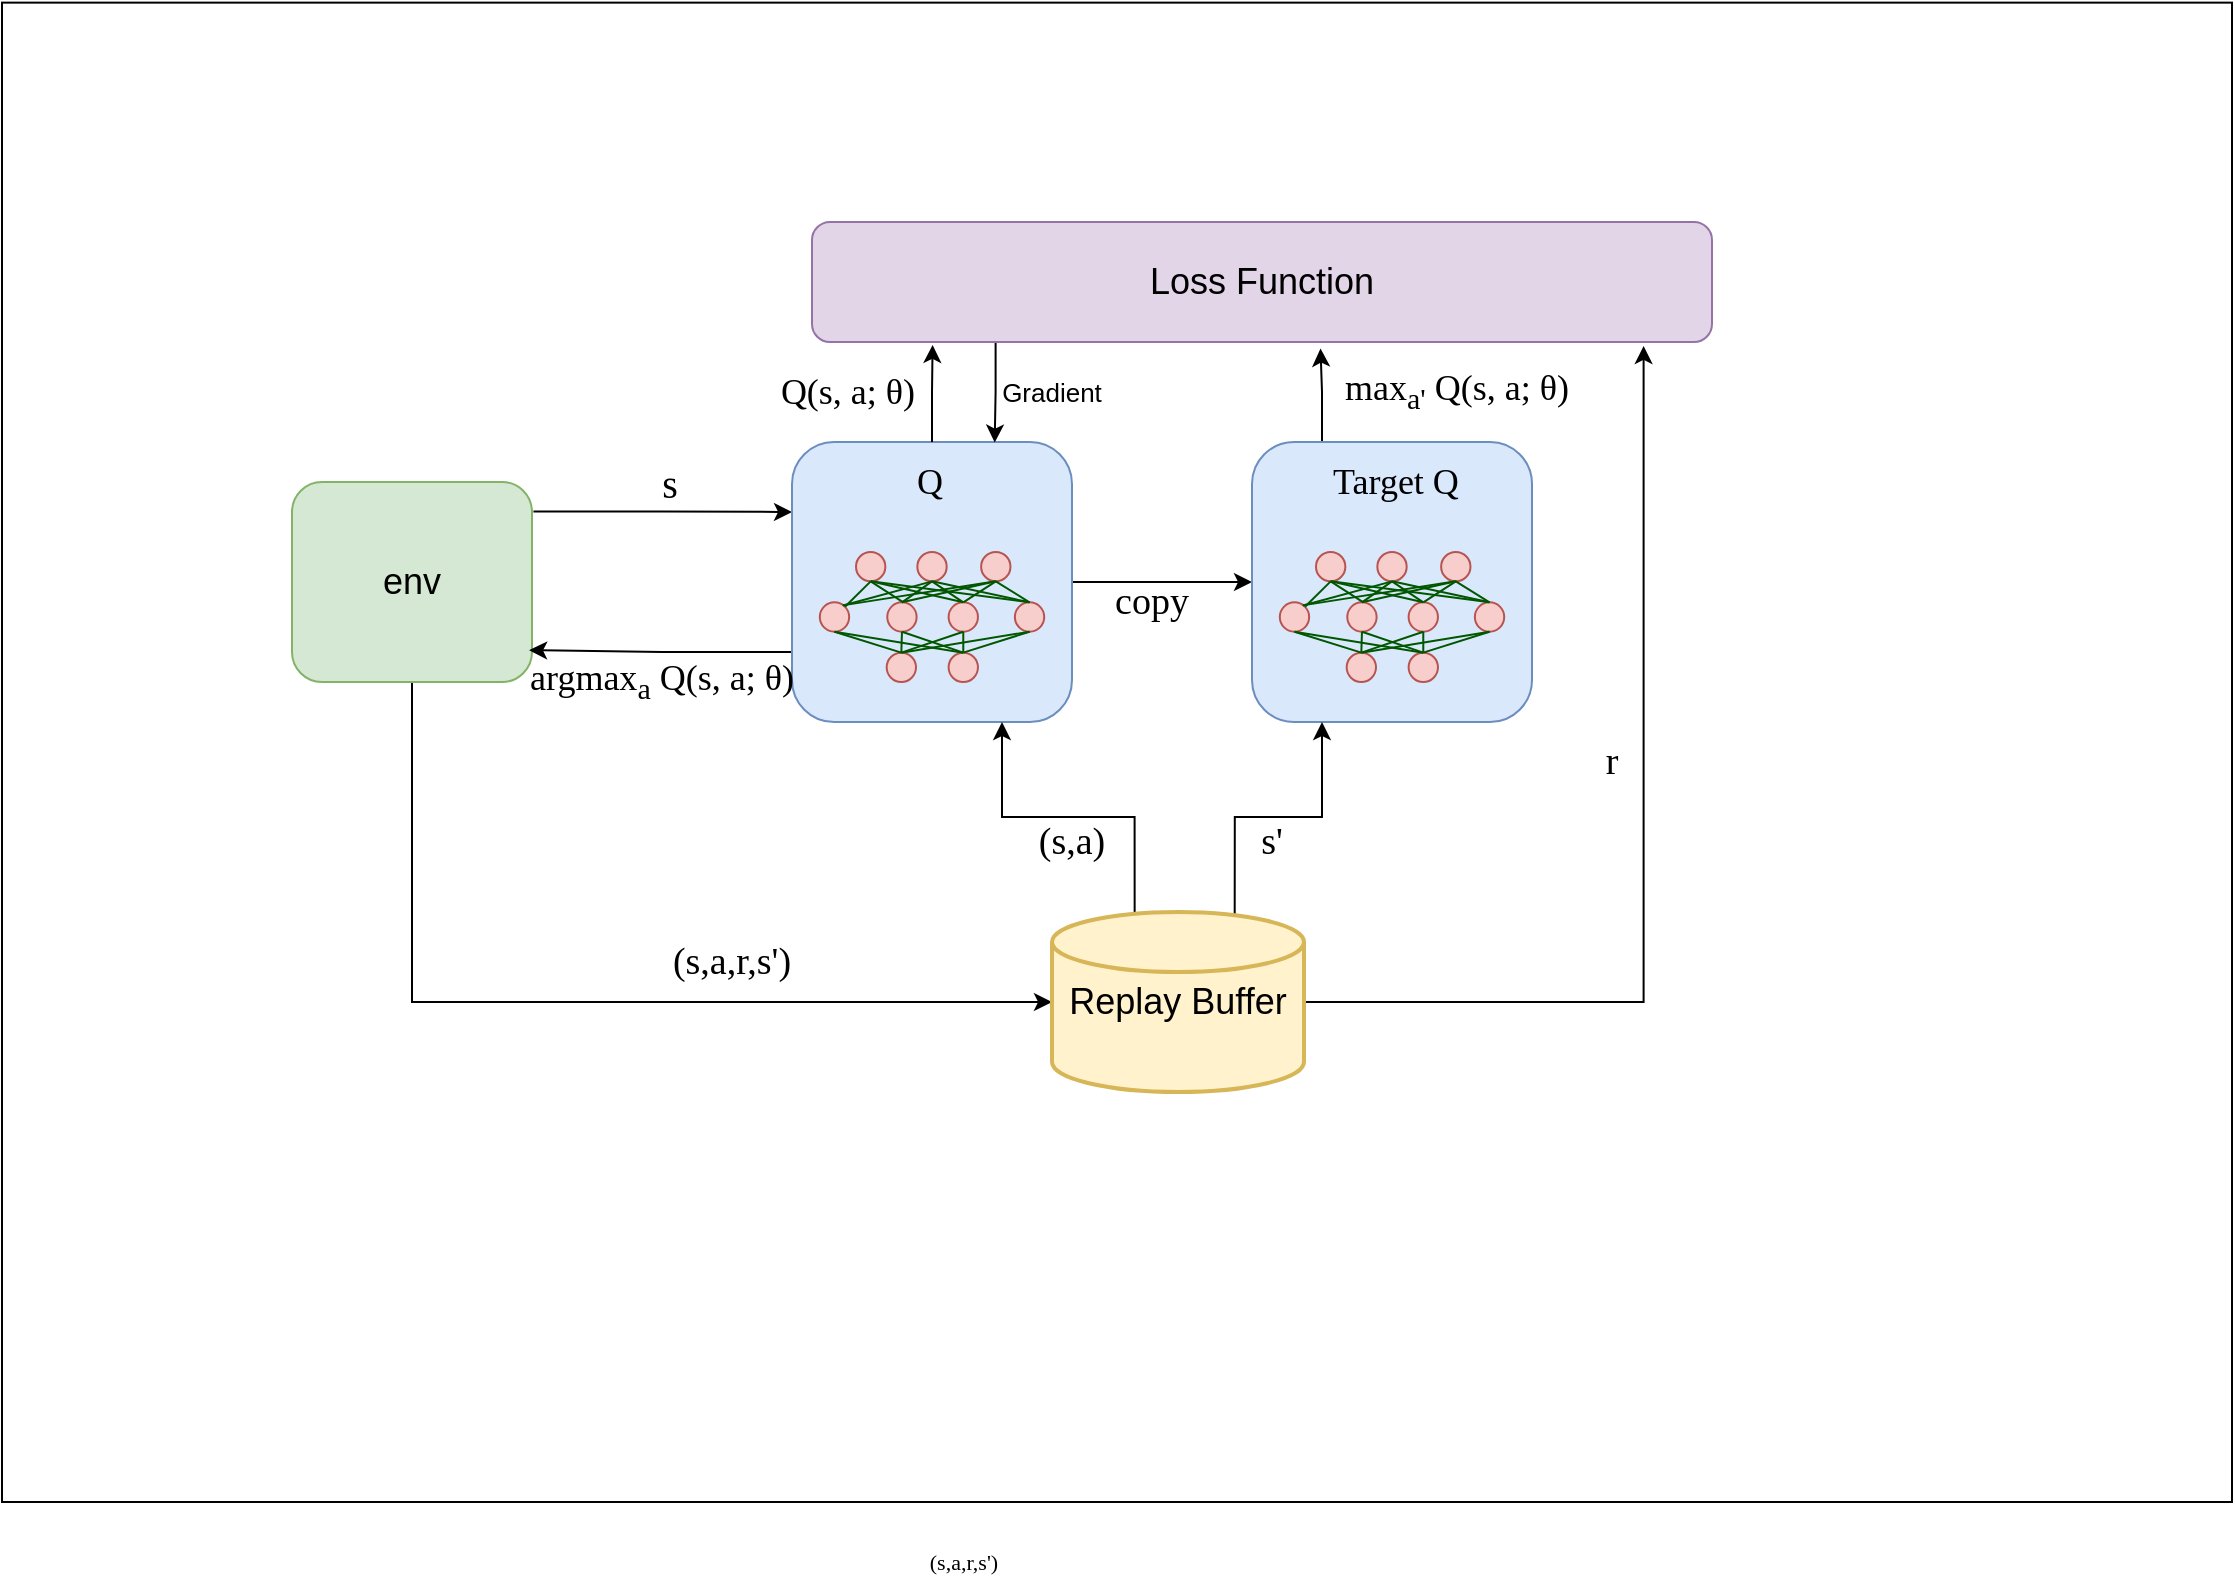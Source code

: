 <mxfile version="21.6.6" type="github">
  <diagram name="第 1 页" id="k0ht7CsUPMUArAAHNs5Z">
    <mxGraphModel dx="1816" dy="517" grid="1" gridSize="10" guides="1" tooltips="1" connect="1" arrows="1" fold="1" page="1" pageScale="1" pageWidth="827" pageHeight="1169" math="0" shadow="0">
      <root>
        <mxCell id="0" />
        <mxCell id="1" parent="0" />
        <mxCell id="zH1OFpGTS5VMXPJaPXMf-166" value="" style="rounded=0;whiteSpace=wrap;html=1;" parent="1" vertex="1">
          <mxGeometry x="-95" y="40.32" width="1115" height="749.68" as="geometry" />
        </mxCell>
        <mxCell id="zH1OFpGTS5VMXPJaPXMf-9" style="edgeStyle=orthogonalEdgeStyle;rounded=0;orthogonalLoop=1;jettySize=auto;html=1;exitX=1.006;exitY=0.147;exitDx=0;exitDy=0;entryX=0;entryY=0.25;entryDx=0;entryDy=0;exitPerimeter=0;" parent="1" source="zH1OFpGTS5VMXPJaPXMf-1" target="zH1OFpGTS5VMXPJaPXMf-3" edge="1">
          <mxGeometry relative="1" as="geometry" />
        </mxCell>
        <mxCell id="zH1OFpGTS5VMXPJaPXMf-24" style="edgeStyle=orthogonalEdgeStyle;rounded=0;orthogonalLoop=1;jettySize=auto;html=1;exitX=0.5;exitY=1;exitDx=0;exitDy=0;entryX=0;entryY=0.5;entryDx=0;entryDy=0;entryPerimeter=0;" parent="1" source="zH1OFpGTS5VMXPJaPXMf-1" target="zH1OFpGTS5VMXPJaPXMf-15" edge="1">
          <mxGeometry relative="1" as="geometry" />
        </mxCell>
        <mxCell id="zH1OFpGTS5VMXPJaPXMf-1" value="&lt;font style=&quot;font-size: 18px;&quot;&gt;env&lt;/font&gt;" style="rounded=1;whiteSpace=wrap;html=1;fillColor=#d5e8d4;strokeColor=#82b366;" parent="1" vertex="1">
          <mxGeometry x="50" y="280" width="120" height="100" as="geometry" />
        </mxCell>
        <mxCell id="zH1OFpGTS5VMXPJaPXMf-7" style="edgeStyle=orthogonalEdgeStyle;rounded=0;orthogonalLoop=1;jettySize=auto;html=1;exitX=1;exitY=0.5;exitDx=0;exitDy=0;entryX=0;entryY=0.5;entryDx=0;entryDy=0;" parent="1" source="zH1OFpGTS5VMXPJaPXMf-3" target="zH1OFpGTS5VMXPJaPXMf-4" edge="1">
          <mxGeometry relative="1" as="geometry" />
        </mxCell>
        <mxCell id="zH1OFpGTS5VMXPJaPXMf-10" style="edgeStyle=orthogonalEdgeStyle;rounded=0;orthogonalLoop=1;jettySize=auto;html=1;exitX=0;exitY=0.75;exitDx=0;exitDy=0;entryX=0.988;entryY=0.841;entryDx=0;entryDy=0;entryPerimeter=0;" parent="1" source="zH1OFpGTS5VMXPJaPXMf-3" target="zH1OFpGTS5VMXPJaPXMf-1" edge="1">
          <mxGeometry relative="1" as="geometry" />
        </mxCell>
        <mxCell id="zH1OFpGTS5VMXPJaPXMf-3" value="" style="rounded=1;whiteSpace=wrap;html=1;fillColor=#dae8fc;strokeColor=#6c8ebf;" parent="1" vertex="1">
          <mxGeometry x="300" y="260" width="140" height="140" as="geometry" />
        </mxCell>
        <mxCell id="zH1OFpGTS5VMXPJaPXMf-163" style="edgeStyle=orthogonalEdgeStyle;rounded=0;orthogonalLoop=1;jettySize=auto;html=1;exitX=0.25;exitY=0;exitDx=0;exitDy=0;entryX=0.565;entryY=1.055;entryDx=0;entryDy=0;entryPerimeter=0;" parent="1" source="zH1OFpGTS5VMXPJaPXMf-4" target="zH1OFpGTS5VMXPJaPXMf-5" edge="1">
          <mxGeometry relative="1" as="geometry" />
        </mxCell>
        <mxCell id="zH1OFpGTS5VMXPJaPXMf-4" value="" style="rounded=1;whiteSpace=wrap;html=1;fillColor=#dae8fc;strokeColor=#6c8ebf;" parent="1" vertex="1">
          <mxGeometry x="530" y="260" width="140" height="140" as="geometry" />
        </mxCell>
        <mxCell id="zH1OFpGTS5VMXPJaPXMf-160" style="edgeStyle=orthogonalEdgeStyle;rounded=0;orthogonalLoop=1;jettySize=auto;html=1;exitX=0.204;exitY=1.009;exitDx=0;exitDy=0;entryX=0.724;entryY=0.002;entryDx=0;entryDy=0;entryPerimeter=0;exitPerimeter=0;" parent="1" source="zH1OFpGTS5VMXPJaPXMf-5" target="zH1OFpGTS5VMXPJaPXMf-3" edge="1">
          <mxGeometry relative="1" as="geometry">
            <mxPoint x="410.59" y="210" as="sourcePoint" />
            <mxPoint x="411.43" y="261.96" as="targetPoint" />
          </mxGeometry>
        </mxCell>
        <mxCell id="zH1OFpGTS5VMXPJaPXMf-5" value="&lt;font style=&quot;font-size: 18px;&quot;&gt;Loss Function&lt;/font&gt;" style="rounded=1;whiteSpace=wrap;html=1;fillColor=#e1d5e7;strokeColor=#9673a6;" parent="1" vertex="1">
          <mxGeometry x="310" y="150" width="450" height="60" as="geometry" />
        </mxCell>
        <mxCell id="zH1OFpGTS5VMXPJaPXMf-11" value="&lt;font style=&quot;font-size: 18px;&quot; face=&quot;Times New Roman&quot;&gt;&lt;font style=&quot;font-size: 18px;&quot;&gt;argmax&lt;sub&gt;a&lt;/sub&gt;&amp;nbsp;&lt;/font&gt;Q(s, a; θ)&lt;/font&gt;" style="text;html=1;strokeColor=none;fillColor=none;align=center;verticalAlign=middle;whiteSpace=wrap;rounded=0;" parent="1" vertex="1">
          <mxGeometry x="160" y="365.32" width="150" height="30" as="geometry" />
        </mxCell>
        <mxCell id="zH1OFpGTS5VMXPJaPXMf-12" value="&lt;font style=&quot;font-size: 20px;&quot; face=&quot;Times New Roman&quot;&gt;s&lt;/font&gt;" style="text;html=1;strokeColor=none;fillColor=none;align=center;verticalAlign=middle;whiteSpace=wrap;rounded=0;" parent="1" vertex="1">
          <mxGeometry x="198.9" y="270" width="80" height="20" as="geometry" />
        </mxCell>
        <mxCell id="zH1OFpGTS5VMXPJaPXMf-14" value="&lt;font style=&quot;font-size: 19px;&quot; face=&quot;Times New Roman&quot;&gt;copy&lt;/font&gt;" style="text;html=1;strokeColor=none;fillColor=none;align=center;verticalAlign=middle;whiteSpace=wrap;rounded=0;" parent="1" vertex="1">
          <mxGeometry x="440" y="329.68" width="80" height="20" as="geometry" />
        </mxCell>
        <mxCell id="zH1OFpGTS5VMXPJaPXMf-16" style="edgeStyle=orthogonalEdgeStyle;rounded=0;orthogonalLoop=1;jettySize=auto;html=1;exitX=0.725;exitY=0.011;exitDx=0;exitDy=0;exitPerimeter=0;entryX=0.25;entryY=1;entryDx=0;entryDy=0;" parent="1" source="zH1OFpGTS5VMXPJaPXMf-15" target="zH1OFpGTS5VMXPJaPXMf-4" edge="1">
          <mxGeometry relative="1" as="geometry" />
        </mxCell>
        <mxCell id="zH1OFpGTS5VMXPJaPXMf-17" style="edgeStyle=orthogonalEdgeStyle;rounded=0;orthogonalLoop=1;jettySize=auto;html=1;entryX=0.75;entryY=1;entryDx=0;entryDy=0;exitX=0.328;exitY=0.004;exitDx=0;exitDy=0;exitPerimeter=0;" parent="1" source="zH1OFpGTS5VMXPJaPXMf-15" target="zH1OFpGTS5VMXPJaPXMf-3" edge="1">
          <mxGeometry relative="1" as="geometry" />
        </mxCell>
        <mxCell id="zH1OFpGTS5VMXPJaPXMf-26" style="edgeStyle=orthogonalEdgeStyle;rounded=0;orthogonalLoop=1;jettySize=auto;html=1;exitX=1;exitY=0.5;exitDx=0;exitDy=0;exitPerimeter=0;entryX=0.924;entryY=1.033;entryDx=0;entryDy=0;entryPerimeter=0;" parent="1" source="zH1OFpGTS5VMXPJaPXMf-15" target="zH1OFpGTS5VMXPJaPXMf-5" edge="1">
          <mxGeometry relative="1" as="geometry" />
        </mxCell>
        <mxCell id="zH1OFpGTS5VMXPJaPXMf-15" value="&lt;font style=&quot;font-size: 18px;&quot;&gt;Replay Buffer&lt;/font&gt;" style="strokeWidth=2;html=1;shape=mxgraph.flowchart.database;whiteSpace=wrap;fillColor=#fff2cc;strokeColor=#d6b656;" parent="1" vertex="1">
          <mxGeometry x="430" y="495" width="126" height="90" as="geometry" />
        </mxCell>
        <mxCell id="zH1OFpGTS5VMXPJaPXMf-18" value="&lt;font style=&quot;font-size: 19px;&quot; face=&quot;Times New Roman&quot;&gt;s&#39;&lt;/font&gt;" style="text;html=1;strokeColor=none;fillColor=none;align=center;verticalAlign=middle;whiteSpace=wrap;rounded=0;" parent="1" vertex="1">
          <mxGeometry x="500" y="450" width="80" height="20" as="geometry" />
        </mxCell>
        <mxCell id="zH1OFpGTS5VMXPJaPXMf-19" value="&lt;font style=&quot;font-size: 19px;&quot; face=&quot;Times New Roman&quot;&gt;(s,a)&lt;/font&gt;" style="text;html=1;strokeColor=none;fillColor=none;align=center;verticalAlign=middle;whiteSpace=wrap;rounded=0;" parent="1" vertex="1">
          <mxGeometry x="400" y="450" width="80" height="20" as="geometry" />
        </mxCell>
        <mxCell id="zH1OFpGTS5VMXPJaPXMf-25" value="&lt;font style=&quot;font-size: 19px;&quot; face=&quot;Times New Roman&quot;&gt;(s,a,r,s&#39;)&lt;/font&gt;" style="text;html=1;strokeColor=none;fillColor=none;align=center;verticalAlign=middle;whiteSpace=wrap;rounded=0;" parent="1" vertex="1">
          <mxGeometry x="230" y="510" width="80" height="20" as="geometry" />
        </mxCell>
        <mxCell id="zH1OFpGTS5VMXPJaPXMf-27" value="&lt;font style=&quot;font-size: 19px;&quot; face=&quot;Times New Roman&quot;&gt;r&lt;/font&gt;" style="text;html=1;strokeColor=none;fillColor=none;align=center;verticalAlign=middle;whiteSpace=wrap;rounded=0;" parent="1" vertex="1">
          <mxGeometry x="670" y="410" width="80" height="20" as="geometry" />
        </mxCell>
        <mxCell id="zH1OFpGTS5VMXPJaPXMf-99" value="" style="ellipse;whiteSpace=wrap;html=1;aspect=fixed;fillColor=#f8cecc;strokeColor=#b85450;fixDash=1;container=0;" parent="1" vertex="1">
          <mxGeometry x="331.995" y="315" width="14.677" height="14.677" as="geometry" />
        </mxCell>
        <mxCell id="zH1OFpGTS5VMXPJaPXMf-100" value="" style="ellipse;whiteSpace=wrap;html=1;aspect=fixed;fillColor=#f8cecc;strokeColor=#b85450;fixDash=1;container=0;" parent="1" vertex="1">
          <mxGeometry x="362.665" y="315" width="14.677" height="14.677" as="geometry" />
        </mxCell>
        <mxCell id="zH1OFpGTS5VMXPJaPXMf-101" value="" style="ellipse;whiteSpace=wrap;html=1;aspect=fixed;fillColor=#f8cecc;strokeColor=#b85450;fixDash=1;container=0;" parent="1" vertex="1">
          <mxGeometry x="394.562" y="315" width="14.677" height="14.677" as="geometry" />
        </mxCell>
        <mxCell id="zH1OFpGTS5VMXPJaPXMf-102" value="" style="ellipse;whiteSpace=wrap;html=1;aspect=fixed;fillColor=#f8cecc;strokeColor=#b85450;fixDash=1;container=0;" parent="1" vertex="1">
          <mxGeometry x="313.9" y="340.161" width="14.677" height="14.677" as="geometry" />
        </mxCell>
        <mxCell id="zH1OFpGTS5VMXPJaPXMf-103" value="" style="ellipse;whiteSpace=wrap;html=1;aspect=fixed;fillColor=#f8cecc;strokeColor=#b85450;fixDash=1;container=0;" parent="1" vertex="1">
          <mxGeometry x="347.637" y="340.161" width="14.677" height="14.677" as="geometry" />
        </mxCell>
        <mxCell id="zH1OFpGTS5VMXPJaPXMf-104" value="" style="ellipse;whiteSpace=wrap;html=1;aspect=fixed;fillColor=#f8cecc;strokeColor=#b85450;fixDash=1;container=0;" parent="1" vertex="1">
          <mxGeometry x="378.307" y="340.161" width="14.677" height="14.677" as="geometry" />
        </mxCell>
        <mxCell id="zH1OFpGTS5VMXPJaPXMf-105" value="" style="ellipse;whiteSpace=wrap;html=1;aspect=fixed;fillColor=#f8cecc;strokeColor=#b85450;fixDash=1;container=0;" parent="1" vertex="1">
          <mxGeometry x="411.431" y="340.161" width="14.677" height="14.677" as="geometry" />
        </mxCell>
        <mxCell id="zH1OFpGTS5VMXPJaPXMf-106" value="" style="ellipse;whiteSpace=wrap;html=1;aspect=fixed;fillColor=#f8cecc;strokeColor=#b85450;fixDash=1;container=0;" parent="1" vertex="1">
          <mxGeometry x="347.33" y="365.323" width="14.677" height="14.677" as="geometry" />
        </mxCell>
        <mxCell id="zH1OFpGTS5VMXPJaPXMf-107" value="" style="ellipse;whiteSpace=wrap;html=1;aspect=fixed;fillColor=#f8cecc;strokeColor=#b85450;fixDash=1;container=0;" parent="1" vertex="1">
          <mxGeometry x="378.307" y="365.323" width="14.677" height="14.677" as="geometry" />
        </mxCell>
        <mxCell id="zH1OFpGTS5VMXPJaPXMf-108" style="rounded=1;orthogonalLoop=1;jettySize=auto;html=1;exitX=0.5;exitY=1;exitDx=0;exitDy=0;strokeColor=#005700;endArrow=none;endFill=0;fillColor=#008a00;fixDash=1;entryX=0.5;entryY=0;entryDx=0;entryDy=0;" parent="1" source="zH1OFpGTS5VMXPJaPXMf-100" target="zH1OFpGTS5VMXPJaPXMf-103" edge="1">
          <mxGeometry relative="1" as="geometry">
            <mxPoint x="371.56" y="328.419" as="sourcePoint" />
            <mxPoint x="359.598" y="340.161" as="targetPoint" />
          </mxGeometry>
        </mxCell>
        <mxCell id="zH1OFpGTS5VMXPJaPXMf-109" style="rounded=1;orthogonalLoop=1;jettySize=auto;html=1;exitX=0.5;exitY=1;exitDx=0;exitDy=0;strokeColor=#005700;endArrow=none;endFill=0;fillColor=#008a00;fixDash=1;entryX=0.5;entryY=0;entryDx=0;entryDy=0;" parent="1" source="zH1OFpGTS5VMXPJaPXMf-101" target="zH1OFpGTS5VMXPJaPXMf-104" edge="1">
          <mxGeometry relative="1" as="geometry">
            <mxPoint x="402.537" y="328.419" as="sourcePoint" />
            <mxPoint x="390.575" y="340.161" as="targetPoint" />
          </mxGeometry>
        </mxCell>
        <mxCell id="zH1OFpGTS5VMXPJaPXMf-110" style="rounded=1;orthogonalLoop=1;jettySize=auto;html=1;exitX=0.5;exitY=1;exitDx=0;exitDy=0;strokeColor=#005700;endArrow=none;endFill=0;fillColor=#008a00;entryX=0.548;entryY=0.002;entryDx=0;entryDy=0;entryPerimeter=0;fixDash=1;" parent="1" source="zH1OFpGTS5VMXPJaPXMf-99" target="zH1OFpGTS5VMXPJaPXMf-103" edge="1">
          <mxGeometry relative="1" as="geometry">
            <mxPoint x="345.797" y="331.774" as="sourcePoint" />
            <mxPoint x="333.836" y="343.516" as="targetPoint" />
          </mxGeometry>
        </mxCell>
        <mxCell id="zH1OFpGTS5VMXPJaPXMf-111" style="rounded=1;orthogonalLoop=1;jettySize=auto;html=1;strokeColor=#005700;endArrow=none;endFill=0;fillColor=#008a00;entryX=0.5;entryY=0;entryDx=0;entryDy=0;fixDash=1;exitX=0.5;exitY=1;exitDx=0;exitDy=0;" parent="1" source="zH1OFpGTS5VMXPJaPXMf-100" target="zH1OFpGTS5VMXPJaPXMf-104" edge="1">
          <mxGeometry relative="1" as="geometry">
            <mxPoint x="372.9" y="330" as="sourcePoint" />
            <mxPoint x="390.269" y="340.161" as="targetPoint" />
          </mxGeometry>
        </mxCell>
        <mxCell id="zH1OFpGTS5VMXPJaPXMf-112" style="rounded=1;orthogonalLoop=1;jettySize=auto;html=1;strokeColor=#005700;endArrow=none;endFill=0;fillColor=#008a00;entryX=0.5;entryY=0;entryDx=0;entryDy=0;fixDash=1;exitX=0.5;exitY=1;exitDx=0;exitDy=0;" parent="1" source="zH1OFpGTS5VMXPJaPXMf-101" target="zH1OFpGTS5VMXPJaPXMf-105" edge="1">
          <mxGeometry relative="1" as="geometry">
            <mxPoint x="405.604" y="329.677" as="sourcePoint" />
            <mxPoint x="420.939" y="340.161" as="targetPoint" />
          </mxGeometry>
        </mxCell>
        <mxCell id="zH1OFpGTS5VMXPJaPXMf-113" style="rounded=1;orthogonalLoop=1;jettySize=auto;html=1;exitX=0.5;exitY=1;exitDx=0;exitDy=0;strokeColor=#005700;endArrow=none;endFill=0;fillColor=#008a00;entryX=0.5;entryY=0;entryDx=0;entryDy=0;fixDash=1;" parent="1" source="zH1OFpGTS5VMXPJaPXMf-99" target="zH1OFpGTS5VMXPJaPXMf-104" edge="1">
          <mxGeometry relative="1" as="geometry">
            <mxPoint x="343.037" y="329.677" as="sourcePoint" />
            <mxPoint x="359.598" y="340.161" as="targetPoint" />
          </mxGeometry>
        </mxCell>
        <mxCell id="zH1OFpGTS5VMXPJaPXMf-114" style="rounded=1;orthogonalLoop=1;jettySize=auto;html=1;strokeColor=#005700;endArrow=none;endFill=0;fillColor=#008a00;entryX=0.5;entryY=0;entryDx=0;entryDy=0;exitX=0.5;exitY=1;exitDx=0;exitDy=0;fixDash=1;" parent="1" source="zH1OFpGTS5VMXPJaPXMf-99" target="zH1OFpGTS5VMXPJaPXMf-105" edge="1">
          <mxGeometry relative="1" as="geometry">
            <mxPoint x="344.263" y="329.677" as="sourcePoint" />
            <mxPoint x="365.426" y="344.355" as="targetPoint" />
          </mxGeometry>
        </mxCell>
        <mxCell id="zH1OFpGTS5VMXPJaPXMf-115" style="rounded=1;orthogonalLoop=1;jettySize=auto;html=1;strokeColor=#005700;endArrow=none;endFill=0;fillColor=#008a00;entryX=0.788;entryY=0.107;entryDx=0;entryDy=0;entryPerimeter=0;exitX=0.5;exitY=1;exitDx=0;exitDy=0;fixDash=1;" parent="1" source="zH1OFpGTS5VMXPJaPXMf-100" target="zH1OFpGTS5VMXPJaPXMf-102" edge="1">
          <mxGeometry relative="1" as="geometry">
            <mxPoint x="374.934" y="329.677" as="sourcePoint" />
            <mxPoint x="362.665" y="342.258" as="targetPoint" />
          </mxGeometry>
        </mxCell>
        <mxCell id="zH1OFpGTS5VMXPJaPXMf-116" style="rounded=1;orthogonalLoop=1;jettySize=auto;html=1;exitX=0.5;exitY=1;exitDx=0;exitDy=0;strokeColor=#005700;endArrow=none;endFill=0;fillColor=#008a00;fixDash=1;" parent="1" source="zH1OFpGTS5VMXPJaPXMf-99" target="zH1OFpGTS5VMXPJaPXMf-102" edge="1">
          <mxGeometry relative="1" as="geometry" />
        </mxCell>
        <mxCell id="zH1OFpGTS5VMXPJaPXMf-117" style="rounded=1;orthogonalLoop=1;jettySize=auto;html=1;exitX=0.5;exitY=1;exitDx=0;exitDy=0;strokeColor=#005700;endArrow=none;endFill=0;fillColor=#008a00;entryX=0.78;entryY=0.104;entryDx=0;entryDy=0;entryPerimeter=0;fixDash=1;" parent="1" source="zH1OFpGTS5VMXPJaPXMf-101" target="zH1OFpGTS5VMXPJaPXMf-102" edge="1">
          <mxGeometry relative="1" as="geometry">
            <mxPoint x="379.534" y="333.871" as="sourcePoint" />
            <mxPoint x="365.732" y="344.355" as="targetPoint" />
          </mxGeometry>
        </mxCell>
        <mxCell id="zH1OFpGTS5VMXPJaPXMf-118" style="rounded=1;orthogonalLoop=1;jettySize=auto;html=1;strokeColor=#005700;endArrow=none;endFill=0;fillColor=#008a00;fixDash=1;entryX=0.5;entryY=0;entryDx=0;entryDy=0;exitX=0.5;exitY=1;exitDx=0;exitDy=0;" parent="1" source="zH1OFpGTS5VMXPJaPXMf-101" target="zH1OFpGTS5VMXPJaPXMf-103" edge="1">
          <mxGeometry relative="1" as="geometry">
            <mxPoint x="405.604" y="329.677" as="sourcePoint" />
            <mxPoint x="359.598" y="340.161" as="targetPoint" />
          </mxGeometry>
        </mxCell>
        <mxCell id="zH1OFpGTS5VMXPJaPXMf-119" style="rounded=1;orthogonalLoop=1;jettySize=auto;html=1;strokeColor=#005700;endArrow=none;endFill=0;fillColor=#008a00;entryX=0.5;entryY=0;entryDx=0;entryDy=0;exitX=0.5;exitY=1;exitDx=0;exitDy=0;fixDash=1;" parent="1" source="zH1OFpGTS5VMXPJaPXMf-100" target="zH1OFpGTS5VMXPJaPXMf-105" edge="1">
          <mxGeometry relative="1" as="geometry">
            <mxPoint x="371.866" y="329.677" as="sourcePoint" />
            <mxPoint x="402.537" y="342.258" as="targetPoint" />
          </mxGeometry>
        </mxCell>
        <mxCell id="zH1OFpGTS5VMXPJaPXMf-120" style="rounded=1;orthogonalLoop=1;jettySize=auto;html=1;strokeColor=#005700;endArrow=none;endFill=0;fillColor=#008a00;entryX=0.5;entryY=0;entryDx=0;entryDy=0;fixDash=1;exitX=0.5;exitY=1;exitDx=0;exitDy=0;" parent="1" source="zH1OFpGTS5VMXPJaPXMf-102" target="zH1OFpGTS5VMXPJaPXMf-106" edge="1">
          <mxGeometry relative="1" as="geometry">
            <mxPoint x="325.861" y="354.839" as="sourcePoint" />
            <mxPoint x="341.196" y="365.323" as="targetPoint" />
          </mxGeometry>
        </mxCell>
        <mxCell id="zH1OFpGTS5VMXPJaPXMf-121" style="rounded=1;orthogonalLoop=1;jettySize=auto;html=1;strokeColor=#005700;endArrow=none;endFill=0;fillColor=#008a00;entryX=0.5;entryY=0;entryDx=0;entryDy=0;exitX=0.5;exitY=1;exitDx=0;exitDy=0;fixDash=1;" parent="1" source="zH1OFpGTS5VMXPJaPXMf-103" target="zH1OFpGTS5VMXPJaPXMf-106" edge="1">
          <mxGeometry relative="1" as="geometry">
            <mxPoint x="328.928" y="356.935" as="sourcePoint" />
            <mxPoint x="361.132" y="367.419" as="targetPoint" />
          </mxGeometry>
        </mxCell>
        <mxCell id="zH1OFpGTS5VMXPJaPXMf-122" style="rounded=1;orthogonalLoop=1;jettySize=auto;html=1;strokeColor=#005700;endArrow=none;endFill=0;fillColor=#008a00;entryX=0.5;entryY=0;entryDx=0;entryDy=0;exitX=0.5;exitY=1;exitDx=0;exitDy=0;fixDash=1;" parent="1" source="zH1OFpGTS5VMXPJaPXMf-104" target="zH1OFpGTS5VMXPJaPXMf-106" edge="1">
          <mxGeometry relative="1" as="geometry">
            <mxPoint x="361.439" y="356.935" as="sourcePoint" />
            <mxPoint x="361.132" y="367.419" as="targetPoint" />
          </mxGeometry>
        </mxCell>
        <mxCell id="zH1OFpGTS5VMXPJaPXMf-123" style="rounded=1;orthogonalLoop=1;jettySize=auto;html=1;strokeColor=#005700;endArrow=none;endFill=0;fillColor=#008a00;entryX=0.5;entryY=0;entryDx=0;entryDy=0;exitX=0.5;exitY=1;exitDx=0;exitDy=0;fixDash=1;" parent="1" source="zH1OFpGTS5VMXPJaPXMf-105" target="zH1OFpGTS5VMXPJaPXMf-106" edge="1">
          <mxGeometry relative="1" as="geometry">
            <mxPoint x="364.506" y="359.032" as="sourcePoint" />
            <mxPoint x="364.199" y="369.516" as="targetPoint" />
          </mxGeometry>
        </mxCell>
        <mxCell id="zH1OFpGTS5VMXPJaPXMf-124" style="rounded=1;orthogonalLoop=1;jettySize=auto;html=1;strokeColor=#005700;endArrow=none;endFill=0;fillColor=#008a00;entryX=0.5;entryY=0;entryDx=0;entryDy=0;fixDash=1;exitX=0.5;exitY=1;exitDx=0;exitDy=0;" parent="1" source="zH1OFpGTS5VMXPJaPXMf-102" target="zH1OFpGTS5VMXPJaPXMf-107" edge="1">
          <mxGeometry relative="1" as="geometry">
            <mxPoint x="325.861" y="354.839" as="sourcePoint" />
            <mxPoint x="367.266" y="371.613" as="targetPoint" />
          </mxGeometry>
        </mxCell>
        <mxCell id="zH1OFpGTS5VMXPJaPXMf-125" style="rounded=1;orthogonalLoop=1;jettySize=auto;html=1;strokeColor=#005700;endArrow=none;endFill=0;fillColor=#008a00;entryX=0.5;entryY=0;entryDx=0;entryDy=0;exitX=0.5;exitY=1;exitDx=0;exitDy=0;fixDash=1;" parent="1" source="zH1OFpGTS5VMXPJaPXMf-103" target="zH1OFpGTS5VMXPJaPXMf-107" edge="1">
          <mxGeometry relative="1" as="geometry">
            <mxPoint x="370.64" y="363.226" as="sourcePoint" />
            <mxPoint x="370.333" y="373.71" as="targetPoint" />
          </mxGeometry>
        </mxCell>
        <mxCell id="zH1OFpGTS5VMXPJaPXMf-126" style="rounded=1;orthogonalLoop=1;jettySize=auto;html=1;strokeColor=#005700;endArrow=none;endFill=0;fillColor=#008a00;entryX=0.5;entryY=0;entryDx=0;entryDy=0;exitX=0.5;exitY=1;exitDx=0;exitDy=0;fixDash=1;" parent="1" source="zH1OFpGTS5VMXPJaPXMf-104" target="zH1OFpGTS5VMXPJaPXMf-107" edge="1">
          <mxGeometry relative="1" as="geometry">
            <mxPoint x="373.707" y="365.323" as="sourcePoint" />
            <mxPoint x="373.4" y="375.806" as="targetPoint" />
          </mxGeometry>
        </mxCell>
        <mxCell id="zH1OFpGTS5VMXPJaPXMf-127" style="rounded=1;orthogonalLoop=1;jettySize=auto;html=1;strokeColor=#005700;endArrow=none;endFill=0;fillColor=#008a00;entryX=0.5;entryY=0;entryDx=0;entryDy=0;fixDash=1;exitX=0.5;exitY=1;exitDx=0;exitDy=0;" parent="1" source="zH1OFpGTS5VMXPJaPXMf-105" target="zH1OFpGTS5VMXPJaPXMf-107" edge="1">
          <mxGeometry relative="1" as="geometry">
            <mxPoint x="422.9" y="355" as="sourcePoint" />
            <mxPoint x="376.467" y="377.903" as="targetPoint" />
          </mxGeometry>
        </mxCell>
        <mxCell id="zH1OFpGTS5VMXPJaPXMf-128" value="" style="ellipse;whiteSpace=wrap;html=1;aspect=fixed;fillColor=#f8cecc;strokeColor=#b85450;fixDash=1;container=0;" parent="1" vertex="1">
          <mxGeometry x="561.995" y="315" width="14.677" height="14.677" as="geometry" />
        </mxCell>
        <mxCell id="zH1OFpGTS5VMXPJaPXMf-129" value="" style="ellipse;whiteSpace=wrap;html=1;aspect=fixed;fillColor=#f8cecc;strokeColor=#b85450;fixDash=1;container=0;" parent="1" vertex="1">
          <mxGeometry x="592.665" y="315" width="14.677" height="14.677" as="geometry" />
        </mxCell>
        <mxCell id="zH1OFpGTS5VMXPJaPXMf-130" value="" style="ellipse;whiteSpace=wrap;html=1;aspect=fixed;fillColor=#f8cecc;strokeColor=#b85450;fixDash=1;container=0;" parent="1" vertex="1">
          <mxGeometry x="624.562" y="315" width="14.677" height="14.677" as="geometry" />
        </mxCell>
        <mxCell id="zH1OFpGTS5VMXPJaPXMf-131" value="" style="ellipse;whiteSpace=wrap;html=1;aspect=fixed;fillColor=#f8cecc;strokeColor=#b85450;fixDash=1;container=0;" parent="1" vertex="1">
          <mxGeometry x="543.9" y="340.161" width="14.677" height="14.677" as="geometry" />
        </mxCell>
        <mxCell id="zH1OFpGTS5VMXPJaPXMf-132" value="" style="ellipse;whiteSpace=wrap;html=1;aspect=fixed;fillColor=#f8cecc;strokeColor=#b85450;fixDash=1;container=0;" parent="1" vertex="1">
          <mxGeometry x="577.637" y="340.161" width="14.677" height="14.677" as="geometry" />
        </mxCell>
        <mxCell id="zH1OFpGTS5VMXPJaPXMf-133" value="" style="ellipse;whiteSpace=wrap;html=1;aspect=fixed;fillColor=#f8cecc;strokeColor=#b85450;fixDash=1;container=0;" parent="1" vertex="1">
          <mxGeometry x="608.307" y="340.161" width="14.677" height="14.677" as="geometry" />
        </mxCell>
        <mxCell id="zH1OFpGTS5VMXPJaPXMf-134" value="" style="ellipse;whiteSpace=wrap;html=1;aspect=fixed;fillColor=#f8cecc;strokeColor=#b85450;fixDash=1;container=0;" parent="1" vertex="1">
          <mxGeometry x="641.431" y="340.161" width="14.677" height="14.677" as="geometry" />
        </mxCell>
        <mxCell id="zH1OFpGTS5VMXPJaPXMf-135" value="" style="ellipse;whiteSpace=wrap;html=1;aspect=fixed;fillColor=#f8cecc;strokeColor=#b85450;fixDash=1;container=0;" parent="1" vertex="1">
          <mxGeometry x="577.33" y="365.323" width="14.677" height="14.677" as="geometry" />
        </mxCell>
        <mxCell id="zH1OFpGTS5VMXPJaPXMf-136" value="" style="ellipse;whiteSpace=wrap;html=1;aspect=fixed;fillColor=#f8cecc;strokeColor=#b85450;fixDash=1;container=0;" parent="1" vertex="1">
          <mxGeometry x="608.307" y="365.323" width="14.677" height="14.677" as="geometry" />
        </mxCell>
        <mxCell id="zH1OFpGTS5VMXPJaPXMf-137" style="rounded=1;orthogonalLoop=1;jettySize=auto;html=1;exitX=0.5;exitY=1;exitDx=0;exitDy=0;strokeColor=#005700;endArrow=none;endFill=0;fillColor=#008a00;fixDash=1;entryX=0.5;entryY=0;entryDx=0;entryDy=0;" parent="1" source="zH1OFpGTS5VMXPJaPXMf-129" target="zH1OFpGTS5VMXPJaPXMf-132" edge="1">
          <mxGeometry relative="1" as="geometry">
            <mxPoint x="601.56" y="328.419" as="sourcePoint" />
            <mxPoint x="589.598" y="340.161" as="targetPoint" />
          </mxGeometry>
        </mxCell>
        <mxCell id="zH1OFpGTS5VMXPJaPXMf-138" style="rounded=1;orthogonalLoop=1;jettySize=auto;html=1;exitX=0.5;exitY=1;exitDx=0;exitDy=0;strokeColor=#005700;endArrow=none;endFill=0;fillColor=#008a00;fixDash=1;entryX=0.5;entryY=0;entryDx=0;entryDy=0;" parent="1" source="zH1OFpGTS5VMXPJaPXMf-130" target="zH1OFpGTS5VMXPJaPXMf-133" edge="1">
          <mxGeometry relative="1" as="geometry">
            <mxPoint x="632.537" y="328.419" as="sourcePoint" />
            <mxPoint x="620.575" y="340.161" as="targetPoint" />
          </mxGeometry>
        </mxCell>
        <mxCell id="zH1OFpGTS5VMXPJaPXMf-139" style="rounded=1;orthogonalLoop=1;jettySize=auto;html=1;exitX=0.5;exitY=1;exitDx=0;exitDy=0;strokeColor=#005700;endArrow=none;endFill=0;fillColor=#008a00;entryX=0.548;entryY=0.002;entryDx=0;entryDy=0;entryPerimeter=0;fixDash=1;" parent="1" source="zH1OFpGTS5VMXPJaPXMf-128" target="zH1OFpGTS5VMXPJaPXMf-132" edge="1">
          <mxGeometry relative="1" as="geometry">
            <mxPoint x="575.797" y="331.774" as="sourcePoint" />
            <mxPoint x="563.836" y="343.516" as="targetPoint" />
          </mxGeometry>
        </mxCell>
        <mxCell id="zH1OFpGTS5VMXPJaPXMf-140" style="rounded=1;orthogonalLoop=1;jettySize=auto;html=1;strokeColor=#005700;endArrow=none;endFill=0;fillColor=#008a00;entryX=0.5;entryY=0;entryDx=0;entryDy=0;fixDash=1;exitX=0.5;exitY=1;exitDx=0;exitDy=0;" parent="1" source="zH1OFpGTS5VMXPJaPXMf-129" target="zH1OFpGTS5VMXPJaPXMf-133" edge="1">
          <mxGeometry relative="1" as="geometry">
            <mxPoint x="602.9" y="330" as="sourcePoint" />
            <mxPoint x="620.269" y="340.161" as="targetPoint" />
          </mxGeometry>
        </mxCell>
        <mxCell id="zH1OFpGTS5VMXPJaPXMf-141" style="rounded=1;orthogonalLoop=1;jettySize=auto;html=1;strokeColor=#005700;endArrow=none;endFill=0;fillColor=#008a00;entryX=0.5;entryY=0;entryDx=0;entryDy=0;fixDash=1;exitX=0.5;exitY=1;exitDx=0;exitDy=0;" parent="1" source="zH1OFpGTS5VMXPJaPXMf-130" target="zH1OFpGTS5VMXPJaPXMf-134" edge="1">
          <mxGeometry relative="1" as="geometry">
            <mxPoint x="635.604" y="329.677" as="sourcePoint" />
            <mxPoint x="650.939" y="340.161" as="targetPoint" />
          </mxGeometry>
        </mxCell>
        <mxCell id="zH1OFpGTS5VMXPJaPXMf-142" style="rounded=1;orthogonalLoop=1;jettySize=auto;html=1;exitX=0.5;exitY=1;exitDx=0;exitDy=0;strokeColor=#005700;endArrow=none;endFill=0;fillColor=#008a00;entryX=0.5;entryY=0;entryDx=0;entryDy=0;fixDash=1;" parent="1" source="zH1OFpGTS5VMXPJaPXMf-128" target="zH1OFpGTS5VMXPJaPXMf-133" edge="1">
          <mxGeometry relative="1" as="geometry">
            <mxPoint x="573.037" y="329.677" as="sourcePoint" />
            <mxPoint x="589.598" y="340.161" as="targetPoint" />
          </mxGeometry>
        </mxCell>
        <mxCell id="zH1OFpGTS5VMXPJaPXMf-143" style="rounded=1;orthogonalLoop=1;jettySize=auto;html=1;strokeColor=#005700;endArrow=none;endFill=0;fillColor=#008a00;entryX=0.5;entryY=0;entryDx=0;entryDy=0;exitX=0.5;exitY=1;exitDx=0;exitDy=0;fixDash=1;" parent="1" source="zH1OFpGTS5VMXPJaPXMf-128" target="zH1OFpGTS5VMXPJaPXMf-134" edge="1">
          <mxGeometry relative="1" as="geometry">
            <mxPoint x="574.263" y="329.677" as="sourcePoint" />
            <mxPoint x="595.426" y="344.355" as="targetPoint" />
          </mxGeometry>
        </mxCell>
        <mxCell id="zH1OFpGTS5VMXPJaPXMf-144" style="rounded=1;orthogonalLoop=1;jettySize=auto;html=1;strokeColor=#005700;endArrow=none;endFill=0;fillColor=#008a00;entryX=0.788;entryY=0.107;entryDx=0;entryDy=0;entryPerimeter=0;exitX=0.5;exitY=1;exitDx=0;exitDy=0;fixDash=1;" parent="1" source="zH1OFpGTS5VMXPJaPXMf-129" target="zH1OFpGTS5VMXPJaPXMf-131" edge="1">
          <mxGeometry relative="1" as="geometry">
            <mxPoint x="604.934" y="329.677" as="sourcePoint" />
            <mxPoint x="592.665" y="342.258" as="targetPoint" />
          </mxGeometry>
        </mxCell>
        <mxCell id="zH1OFpGTS5VMXPJaPXMf-145" style="rounded=1;orthogonalLoop=1;jettySize=auto;html=1;exitX=0.5;exitY=1;exitDx=0;exitDy=0;strokeColor=#005700;endArrow=none;endFill=0;fillColor=#008a00;fixDash=1;" parent="1" source="zH1OFpGTS5VMXPJaPXMf-128" target="zH1OFpGTS5VMXPJaPXMf-131" edge="1">
          <mxGeometry relative="1" as="geometry" />
        </mxCell>
        <mxCell id="zH1OFpGTS5VMXPJaPXMf-146" style="rounded=1;orthogonalLoop=1;jettySize=auto;html=1;exitX=0.5;exitY=1;exitDx=0;exitDy=0;strokeColor=#005700;endArrow=none;endFill=0;fillColor=#008a00;entryX=0.78;entryY=0.104;entryDx=0;entryDy=0;entryPerimeter=0;fixDash=1;" parent="1" source="zH1OFpGTS5VMXPJaPXMf-130" target="zH1OFpGTS5VMXPJaPXMf-131" edge="1">
          <mxGeometry relative="1" as="geometry">
            <mxPoint x="609.534" y="333.871" as="sourcePoint" />
            <mxPoint x="595.732" y="344.355" as="targetPoint" />
          </mxGeometry>
        </mxCell>
        <mxCell id="zH1OFpGTS5VMXPJaPXMf-147" style="rounded=1;orthogonalLoop=1;jettySize=auto;html=1;strokeColor=#005700;endArrow=none;endFill=0;fillColor=#008a00;fixDash=1;entryX=0.5;entryY=0;entryDx=0;entryDy=0;exitX=0.5;exitY=1;exitDx=0;exitDy=0;" parent="1" source="zH1OFpGTS5VMXPJaPXMf-130" target="zH1OFpGTS5VMXPJaPXMf-132" edge="1">
          <mxGeometry relative="1" as="geometry">
            <mxPoint x="635.604" y="329.677" as="sourcePoint" />
            <mxPoint x="589.598" y="340.161" as="targetPoint" />
          </mxGeometry>
        </mxCell>
        <mxCell id="zH1OFpGTS5VMXPJaPXMf-148" style="rounded=1;orthogonalLoop=1;jettySize=auto;html=1;strokeColor=#005700;endArrow=none;endFill=0;fillColor=#008a00;entryX=0.5;entryY=0;entryDx=0;entryDy=0;exitX=0.5;exitY=1;exitDx=0;exitDy=0;fixDash=1;" parent="1" source="zH1OFpGTS5VMXPJaPXMf-129" target="zH1OFpGTS5VMXPJaPXMf-134" edge="1">
          <mxGeometry relative="1" as="geometry">
            <mxPoint x="601.866" y="329.677" as="sourcePoint" />
            <mxPoint x="632.537" y="342.258" as="targetPoint" />
          </mxGeometry>
        </mxCell>
        <mxCell id="zH1OFpGTS5VMXPJaPXMf-149" style="rounded=1;orthogonalLoop=1;jettySize=auto;html=1;strokeColor=#005700;endArrow=none;endFill=0;fillColor=#008a00;entryX=0.5;entryY=0;entryDx=0;entryDy=0;fixDash=1;exitX=0.5;exitY=1;exitDx=0;exitDy=0;" parent="1" source="zH1OFpGTS5VMXPJaPXMf-131" target="zH1OFpGTS5VMXPJaPXMf-135" edge="1">
          <mxGeometry relative="1" as="geometry">
            <mxPoint x="555.861" y="354.839" as="sourcePoint" />
            <mxPoint x="571.196" y="365.323" as="targetPoint" />
          </mxGeometry>
        </mxCell>
        <mxCell id="zH1OFpGTS5VMXPJaPXMf-150" style="rounded=1;orthogonalLoop=1;jettySize=auto;html=1;strokeColor=#005700;endArrow=none;endFill=0;fillColor=#008a00;entryX=0.5;entryY=0;entryDx=0;entryDy=0;exitX=0.5;exitY=1;exitDx=0;exitDy=0;fixDash=1;" parent="1" source="zH1OFpGTS5VMXPJaPXMf-132" target="zH1OFpGTS5VMXPJaPXMf-135" edge="1">
          <mxGeometry relative="1" as="geometry">
            <mxPoint x="558.928" y="356.935" as="sourcePoint" />
            <mxPoint x="591.132" y="367.419" as="targetPoint" />
          </mxGeometry>
        </mxCell>
        <mxCell id="zH1OFpGTS5VMXPJaPXMf-151" style="rounded=1;orthogonalLoop=1;jettySize=auto;html=1;strokeColor=#005700;endArrow=none;endFill=0;fillColor=#008a00;entryX=0.5;entryY=0;entryDx=0;entryDy=0;exitX=0.5;exitY=1;exitDx=0;exitDy=0;fixDash=1;" parent="1" source="zH1OFpGTS5VMXPJaPXMf-133" target="zH1OFpGTS5VMXPJaPXMf-135" edge="1">
          <mxGeometry relative="1" as="geometry">
            <mxPoint x="591.439" y="356.935" as="sourcePoint" />
            <mxPoint x="591.132" y="367.419" as="targetPoint" />
          </mxGeometry>
        </mxCell>
        <mxCell id="zH1OFpGTS5VMXPJaPXMf-152" style="rounded=1;orthogonalLoop=1;jettySize=auto;html=1;strokeColor=#005700;endArrow=none;endFill=0;fillColor=#008a00;entryX=0.5;entryY=0;entryDx=0;entryDy=0;exitX=0.5;exitY=1;exitDx=0;exitDy=0;fixDash=1;" parent="1" source="zH1OFpGTS5VMXPJaPXMf-134" target="zH1OFpGTS5VMXPJaPXMf-135" edge="1">
          <mxGeometry relative="1" as="geometry">
            <mxPoint x="594.506" y="359.032" as="sourcePoint" />
            <mxPoint x="594.199" y="369.516" as="targetPoint" />
          </mxGeometry>
        </mxCell>
        <mxCell id="zH1OFpGTS5VMXPJaPXMf-153" style="rounded=1;orthogonalLoop=1;jettySize=auto;html=1;strokeColor=#005700;endArrow=none;endFill=0;fillColor=#008a00;entryX=0.5;entryY=0;entryDx=0;entryDy=0;fixDash=1;exitX=0.5;exitY=1;exitDx=0;exitDy=0;" parent="1" source="zH1OFpGTS5VMXPJaPXMf-131" target="zH1OFpGTS5VMXPJaPXMf-136" edge="1">
          <mxGeometry relative="1" as="geometry">
            <mxPoint x="555.861" y="354.839" as="sourcePoint" />
            <mxPoint x="597.266" y="371.613" as="targetPoint" />
          </mxGeometry>
        </mxCell>
        <mxCell id="zH1OFpGTS5VMXPJaPXMf-154" style="rounded=1;orthogonalLoop=1;jettySize=auto;html=1;strokeColor=#005700;endArrow=none;endFill=0;fillColor=#008a00;entryX=0.5;entryY=0;entryDx=0;entryDy=0;exitX=0.5;exitY=1;exitDx=0;exitDy=0;fixDash=1;" parent="1" source="zH1OFpGTS5VMXPJaPXMf-132" target="zH1OFpGTS5VMXPJaPXMf-136" edge="1">
          <mxGeometry relative="1" as="geometry">
            <mxPoint x="600.64" y="363.226" as="sourcePoint" />
            <mxPoint x="600.333" y="373.71" as="targetPoint" />
          </mxGeometry>
        </mxCell>
        <mxCell id="zH1OFpGTS5VMXPJaPXMf-155" style="rounded=1;orthogonalLoop=1;jettySize=auto;html=1;strokeColor=#005700;endArrow=none;endFill=0;fillColor=#008a00;entryX=0.5;entryY=0;entryDx=0;entryDy=0;exitX=0.5;exitY=1;exitDx=0;exitDy=0;fixDash=1;" parent="1" source="zH1OFpGTS5VMXPJaPXMf-133" target="zH1OFpGTS5VMXPJaPXMf-136" edge="1">
          <mxGeometry relative="1" as="geometry">
            <mxPoint x="603.707" y="365.323" as="sourcePoint" />
            <mxPoint x="603.4" y="375.806" as="targetPoint" />
          </mxGeometry>
        </mxCell>
        <mxCell id="zH1OFpGTS5VMXPJaPXMf-156" style="rounded=1;orthogonalLoop=1;jettySize=auto;html=1;strokeColor=#005700;endArrow=none;endFill=0;fillColor=#008a00;entryX=0.5;entryY=0;entryDx=0;entryDy=0;fixDash=1;exitX=0.5;exitY=1;exitDx=0;exitDy=0;" parent="1" source="zH1OFpGTS5VMXPJaPXMf-134" target="zH1OFpGTS5VMXPJaPXMf-136" edge="1">
          <mxGeometry relative="1" as="geometry">
            <mxPoint x="652.9" y="355" as="sourcePoint" />
            <mxPoint x="606.467" y="377.903" as="targetPoint" />
          </mxGeometry>
        </mxCell>
        <mxCell id="zH1OFpGTS5VMXPJaPXMf-157" value="&lt;font style=&quot;font-size: 18px;&quot; face=&quot;Times New Roman&quot;&gt;Q&lt;/font&gt;" style="text;html=1;strokeColor=none;fillColor=none;align=center;verticalAlign=middle;whiteSpace=wrap;rounded=0;" parent="1" vertex="1">
          <mxGeometry x="328.58" y="270" width="80" height="20" as="geometry" />
        </mxCell>
        <mxCell id="zH1OFpGTS5VMXPJaPXMf-159" value="&lt;font style=&quot;font-size: 18px;&quot; face=&quot;Times New Roman&quot;&gt;Target Q&lt;/font&gt;" style="text;html=1;strokeColor=none;fillColor=none;align=center;verticalAlign=middle;whiteSpace=wrap;rounded=0;" parent="1" vertex="1">
          <mxGeometry x="562" y="270" width="80" height="20" as="geometry" />
        </mxCell>
        <mxCell id="zH1OFpGTS5VMXPJaPXMf-161" style="edgeStyle=orthogonalEdgeStyle;rounded=0;orthogonalLoop=1;jettySize=auto;html=1;exitX=0.5;exitY=0;exitDx=0;exitDy=0;entryX=0.134;entryY=1.024;entryDx=0;entryDy=0;entryPerimeter=0;" parent="1" source="zH1OFpGTS5VMXPJaPXMf-3" target="zH1OFpGTS5VMXPJaPXMf-5" edge="1">
          <mxGeometry relative="1" as="geometry">
            <mxPoint x="420.59" y="220" as="sourcePoint" />
            <mxPoint x="421.43" y="271.96" as="targetPoint" />
          </mxGeometry>
        </mxCell>
        <mxCell id="zH1OFpGTS5VMXPJaPXMf-162" value="&lt;font style=&quot;font-size: 18px;&quot; face=&quot;Times New Roman&quot;&gt;Q(s, a; θ)&lt;/font&gt;" style="text;html=1;strokeColor=none;fillColor=none;align=center;verticalAlign=middle;whiteSpace=wrap;rounded=0;" parent="1" vertex="1">
          <mxGeometry x="290" y="220" width="76.48" height="30" as="geometry" />
        </mxCell>
        <mxCell id="zH1OFpGTS5VMXPJaPXMf-164" value="&lt;font style=&quot;font-size: 18px;&quot; face=&quot;Times New Roman&quot;&gt;&lt;font style=&quot;font-size: 18px;&quot;&gt;max&lt;sub&gt;a&#39;&lt;/sub&gt;&amp;nbsp;&lt;/font&gt;Q(s, a; θ)&lt;/font&gt;" style="text;html=1;strokeColor=none;fillColor=none;align=center;verticalAlign=middle;whiteSpace=wrap;rounded=0;" parent="1" vertex="1">
          <mxGeometry x="563.57" y="220" width="136.67" height="30" as="geometry" />
        </mxCell>
        <mxCell id="zH1OFpGTS5VMXPJaPXMf-165" value="&lt;font style=&quot;font-size: 13px;&quot;&gt;Gradient&lt;/font&gt;" style="text;html=1;strokeColor=none;fillColor=none;align=center;verticalAlign=middle;whiteSpace=wrap;rounded=0;" parent="1" vertex="1">
          <mxGeometry x="400" y="225" width="60" height="20" as="geometry" />
        </mxCell>
        <mxCell id="zH1OFpGTS5VMXPJaPXMf-167" value="&lt;font style=&quot;font-size: 11px;&quot; face=&quot;Times New Roman&quot;&gt;(s,a,r,s&#39;)&lt;/font&gt;" style="text;html=1;strokeColor=none;fillColor=none;align=center;verticalAlign=middle;whiteSpace=wrap;rounded=0;" parent="1" vertex="1">
          <mxGeometry x="345.65" y="810" width="80" height="20" as="geometry" />
        </mxCell>
      </root>
    </mxGraphModel>
  </diagram>
</mxfile>
